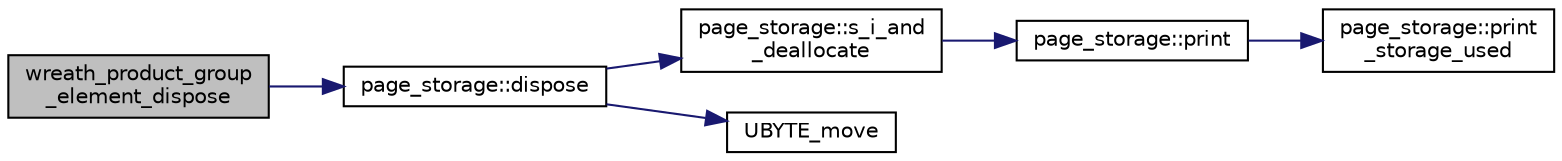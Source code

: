 digraph "wreath_product_group_element_dispose"
{
  edge [fontname="Helvetica",fontsize="10",labelfontname="Helvetica",labelfontsize="10"];
  node [fontname="Helvetica",fontsize="10",shape=record];
  rankdir="LR";
  Node6 [label="wreath_product_group\l_element_dispose",height=0.2,width=0.4,color="black", fillcolor="grey75", style="filled", fontcolor="black"];
  Node6 -> Node7 [color="midnightblue",fontsize="10",style="solid",fontname="Helvetica"];
  Node7 [label="page_storage::dispose",height=0.2,width=0.4,color="black", fillcolor="white", style="filled",URL="$dc/d72/classpage__storage.html#a10a87bab5f2aac2f4ddf3ebe84cf897a"];
  Node7 -> Node8 [color="midnightblue",fontsize="10",style="solid",fontname="Helvetica"];
  Node8 [label="page_storage::s_i_and\l_deallocate",height=0.2,width=0.4,color="black", fillcolor="white", style="filled",URL="$dc/d72/classpage__storage.html#afbc8bf4d074acbe4bcc76ddad78793d8"];
  Node8 -> Node9 [color="midnightblue",fontsize="10",style="solid",fontname="Helvetica"];
  Node9 [label="page_storage::print",height=0.2,width=0.4,color="black", fillcolor="white", style="filled",URL="$dc/d72/classpage__storage.html#a61e349f7431f6e16328bcfbc7e1d5633"];
  Node9 -> Node10 [color="midnightblue",fontsize="10",style="solid",fontname="Helvetica"];
  Node10 [label="page_storage::print\l_storage_used",height=0.2,width=0.4,color="black", fillcolor="white", style="filled",URL="$dc/d72/classpage__storage.html#a719dd1f54fd300fbc94ca2b750ed4508"];
  Node7 -> Node11 [color="midnightblue",fontsize="10",style="solid",fontname="Helvetica"];
  Node11 [label="UBYTE_move",height=0.2,width=0.4,color="black", fillcolor="white", style="filled",URL="$d9/d60/discreta_8h.html#ae0491e6776a8371ca5387826b752780b"];
}
